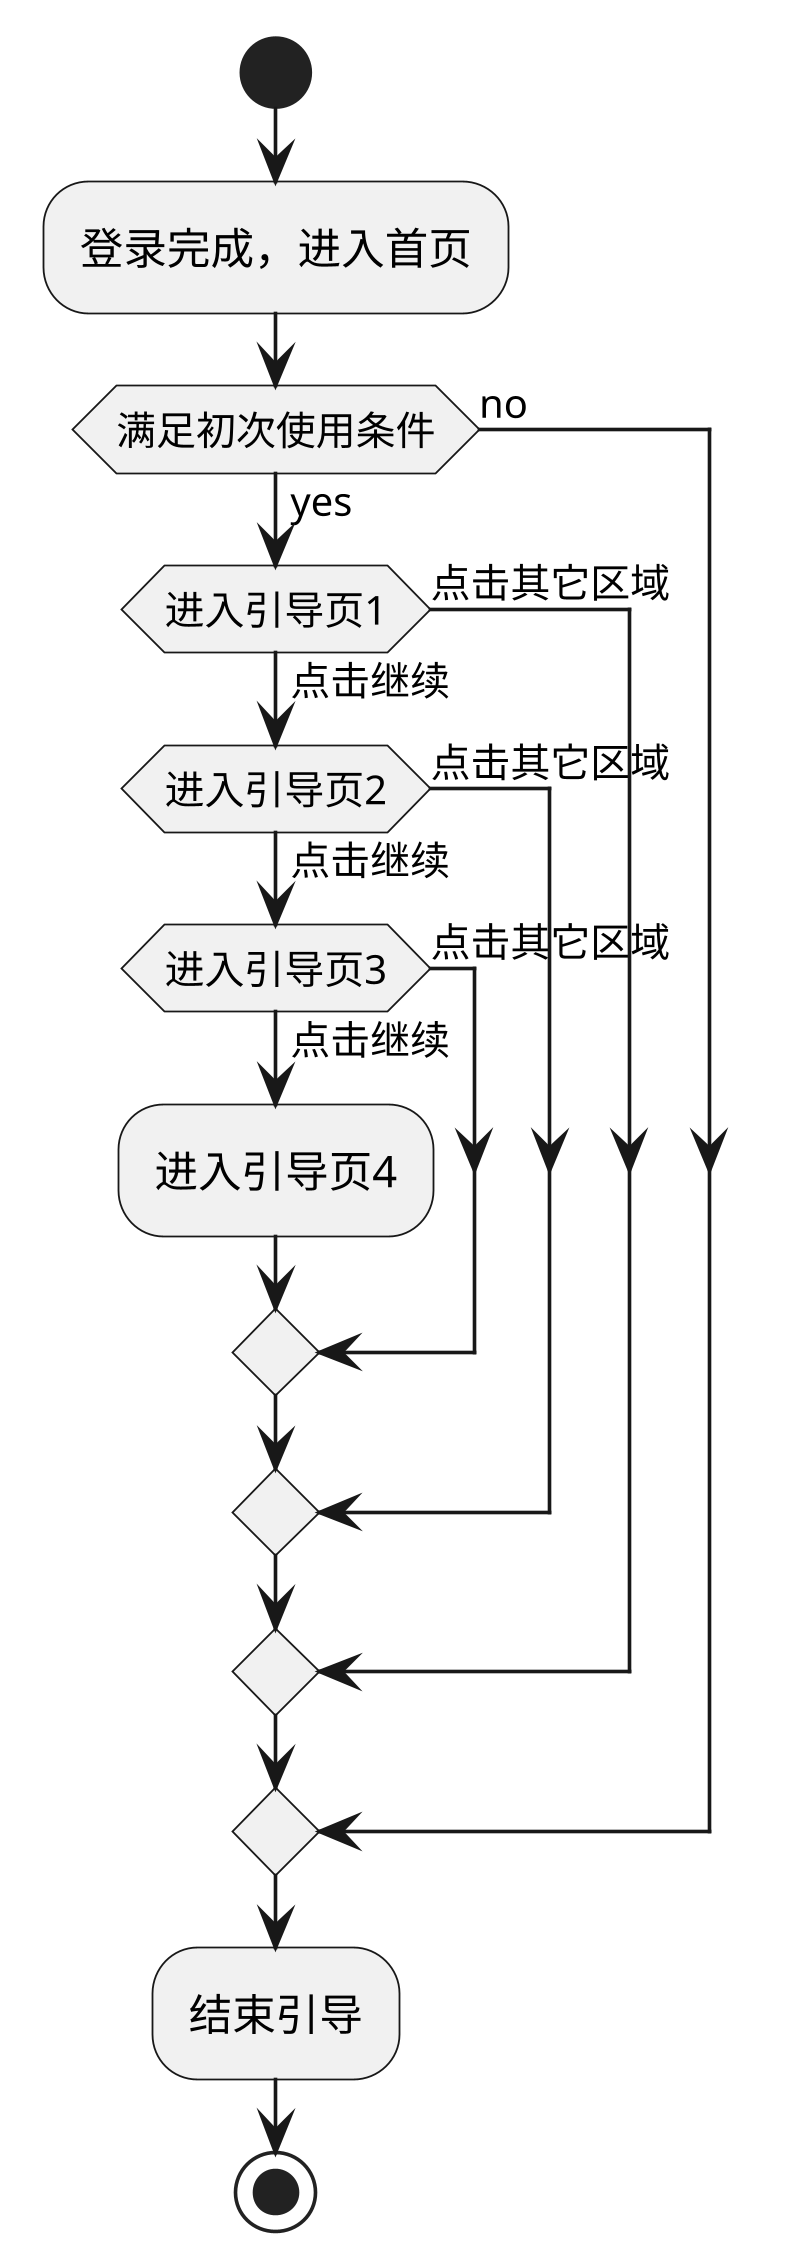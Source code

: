 
@startuml IntroController
scale 800 width
start

:登录完成，进入首页;
if(满足初次使用条件) then(yes)
    if(进入引导页1) then(点击继续)
        if(进入引导页2) then(点击继续)
            if(进入引导页3) then(点击继续)
            :进入引导页4;
            else(点击其它区域)
            endif
        else(点击其它区域)
        endif
    else(点击其它区域)
    endif
else(no)
endif
:结束引导;

stop
@enduml